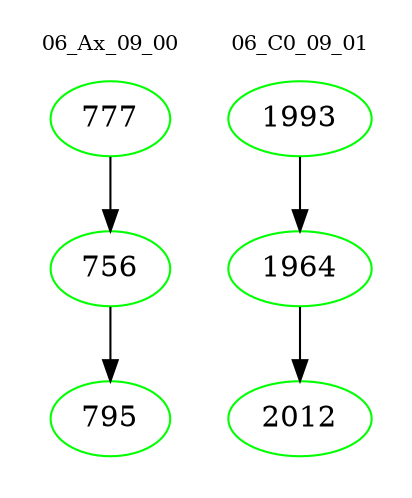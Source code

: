 digraph{
subgraph cluster_0 {
color = white
label = "06_Ax_09_00";
fontsize=10;
T0_777 [label="777", color="green"]
T0_777 -> T0_756 [color="black"]
T0_756 [label="756", color="green"]
T0_756 -> T0_795 [color="black"]
T0_795 [label="795", color="green"]
}
subgraph cluster_1 {
color = white
label = "06_C0_09_01";
fontsize=10;
T1_1993 [label="1993", color="green"]
T1_1993 -> T1_1964 [color="black"]
T1_1964 [label="1964", color="green"]
T1_1964 -> T1_2012 [color="black"]
T1_2012 [label="2012", color="green"]
}
}
